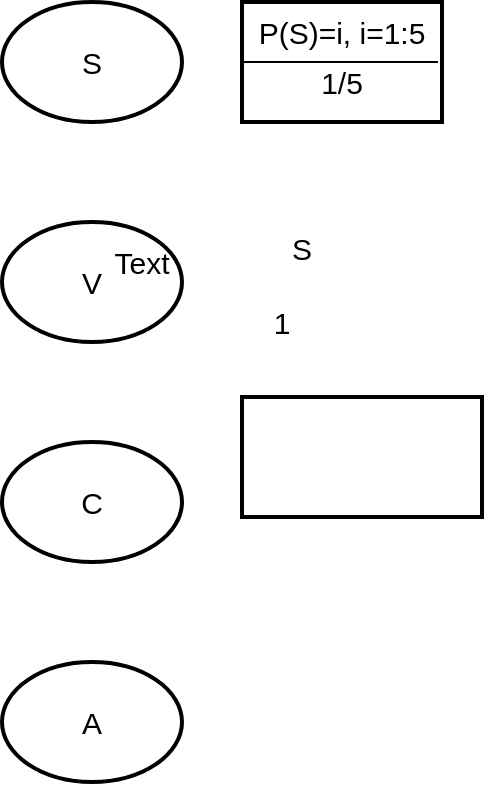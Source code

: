 <mxfile version="14.4.2" type="device"><diagram id="KYB-af1ivw1j93MLrG-E" name="Page-1"><mxGraphModel dx="868" dy="482" grid="1" gridSize="10" guides="1" tooltips="1" connect="1" arrows="1" fold="1" page="1" pageScale="1" pageWidth="850" pageHeight="1100" math="0" shadow="0"><root><mxCell id="0"/><mxCell id="1" parent="0"/><mxCell id="8YlgZdBf4AG0hGe0oaJI-3" value="" style="group" vertex="1" connectable="0" parent="1"><mxGeometry x="350" y="40" width="90" height="60" as="geometry"/></mxCell><mxCell id="8YlgZdBf4AG0hGe0oaJI-1" value="" style="ellipse;whiteSpace=wrap;html=1;strokeWidth=2;" vertex="1" parent="8YlgZdBf4AG0hGe0oaJI-3"><mxGeometry width="90" height="60" as="geometry"/></mxCell><mxCell id="8YlgZdBf4AG0hGe0oaJI-2" value="S" style="text;html=1;strokeColor=none;fillColor=none;align=center;verticalAlign=middle;whiteSpace=wrap;rounded=0;fontSize=15;" vertex="1" parent="8YlgZdBf4AG0hGe0oaJI-3"><mxGeometry x="30" y="22.5" width="30" height="15" as="geometry"/></mxCell><mxCell id="8YlgZdBf4AG0hGe0oaJI-4" value="" style="ellipse;whiteSpace=wrap;html=1;strokeWidth=2;" vertex="1" parent="1"><mxGeometry x="350" y="150" width="90" height="60" as="geometry"/></mxCell><mxCell id="8YlgZdBf4AG0hGe0oaJI-5" value="" style="ellipse;whiteSpace=wrap;html=1;strokeWidth=2;" vertex="1" parent="1"><mxGeometry x="350" y="260" width="90" height="60" as="geometry"/></mxCell><mxCell id="8YlgZdBf4AG0hGe0oaJI-6" value="" style="ellipse;whiteSpace=wrap;html=1;strokeWidth=2;" vertex="1" parent="1"><mxGeometry x="350" y="370" width="90" height="60" as="geometry"/></mxCell><mxCell id="8YlgZdBf4AG0hGe0oaJI-7" value="V" style="text;html=1;strokeColor=none;fillColor=none;align=center;verticalAlign=middle;whiteSpace=wrap;rounded=0;fontSize=15;" vertex="1" parent="1"><mxGeometry x="380" y="172.5" width="30" height="15" as="geometry"/></mxCell><mxCell id="8YlgZdBf4AG0hGe0oaJI-8" value="C" style="text;html=1;strokeColor=none;fillColor=none;align=center;verticalAlign=middle;whiteSpace=wrap;rounded=0;fontSize=15;" vertex="1" parent="1"><mxGeometry x="380" y="282.5" width="30" height="15" as="geometry"/></mxCell><mxCell id="8YlgZdBf4AG0hGe0oaJI-9" value="A" style="text;html=1;strokeColor=none;fillColor=none;align=center;verticalAlign=middle;whiteSpace=wrap;rounded=0;fontSize=15;" vertex="1" parent="1"><mxGeometry x="380" y="392.5" width="30" height="15" as="geometry"/></mxCell><mxCell id="8YlgZdBf4AG0hGe0oaJI-50" value="" style="rounded=0;whiteSpace=wrap;html=1;strokeWidth=2;fontSize=15;" vertex="1" parent="1"><mxGeometry x="470" y="40" width="100" height="60" as="geometry"/></mxCell><mxCell id="8YlgZdBf4AG0hGe0oaJI-54" value="" style="endArrow=none;html=1;fontSize=15;entryX=0;entryY=0.5;entryDx=0;entryDy=0;" edge="1" parent="1" target="8YlgZdBf4AG0hGe0oaJI-50"><mxGeometry width="50" height="50" relative="1" as="geometry"><mxPoint x="568" y="70" as="sourcePoint"/><mxPoint x="450" y="160" as="targetPoint"/></mxGeometry></mxCell><mxCell id="8YlgZdBf4AG0hGe0oaJI-55" value="P(S)=i, i=1:5" style="text;html=1;strokeColor=none;fillColor=none;align=center;verticalAlign=middle;whiteSpace=wrap;rounded=0;fontSize=15;" vertex="1" parent="1"><mxGeometry x="440" y="45" width="160" height="20" as="geometry"/></mxCell><mxCell id="8YlgZdBf4AG0hGe0oaJI-56" value="1/5" style="text;html=1;strokeColor=none;fillColor=none;align=center;verticalAlign=middle;whiteSpace=wrap;rounded=0;fontSize=15;" vertex="1" parent="1"><mxGeometry x="500" y="70" width="40" height="20" as="geometry"/></mxCell><mxCell id="8YlgZdBf4AG0hGe0oaJI-59" value="S" style="text;html=1;strokeColor=none;fillColor=none;align=center;verticalAlign=middle;whiteSpace=wrap;rounded=0;fontSize=15;" vertex="1" parent="1"><mxGeometry x="480" y="152.5" width="40" height="20" as="geometry"/></mxCell><mxCell id="8YlgZdBf4AG0hGe0oaJI-61" value="1" style="text;html=1;strokeColor=none;fillColor=none;align=center;verticalAlign=middle;whiteSpace=wrap;rounded=0;fontSize=15;" vertex="1" parent="1"><mxGeometry x="470" y="190" width="40" height="20" as="geometry"/></mxCell><mxCell id="8YlgZdBf4AG0hGe0oaJI-62" value="Text" style="text;html=1;strokeColor=none;fillColor=none;align=center;verticalAlign=middle;whiteSpace=wrap;rounded=0;fontSize=15;" vertex="1" parent="1"><mxGeometry x="400" y="160" width="40" height="20" as="geometry"/></mxCell><mxCell id="8YlgZdBf4AG0hGe0oaJI-83" value="" style="rounded=0;whiteSpace=wrap;html=1;strokeWidth=2;fontSize=15;" vertex="1" parent="1"><mxGeometry x="470" y="237.5" width="120" height="60" as="geometry"/></mxCell></root></mxGraphModel></diagram></mxfile>